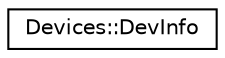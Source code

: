 digraph "Graphical Class Hierarchy"
{
 // INTERACTIVE_SVG=YES
 // LATEX_PDF_SIZE
  edge [fontname="Helvetica",fontsize="10",labelfontname="Helvetica",labelfontsize="10"];
  node [fontname="Helvetica",fontsize="10",shape=record];
  rankdir="LR";
  Node0 [label="Devices::DevInfo",height=0.2,width=0.4,color="black", fillcolor="white", style="filled",URL="$struct_devices_1_1_dev_info.html",tooltip=" "];
}
